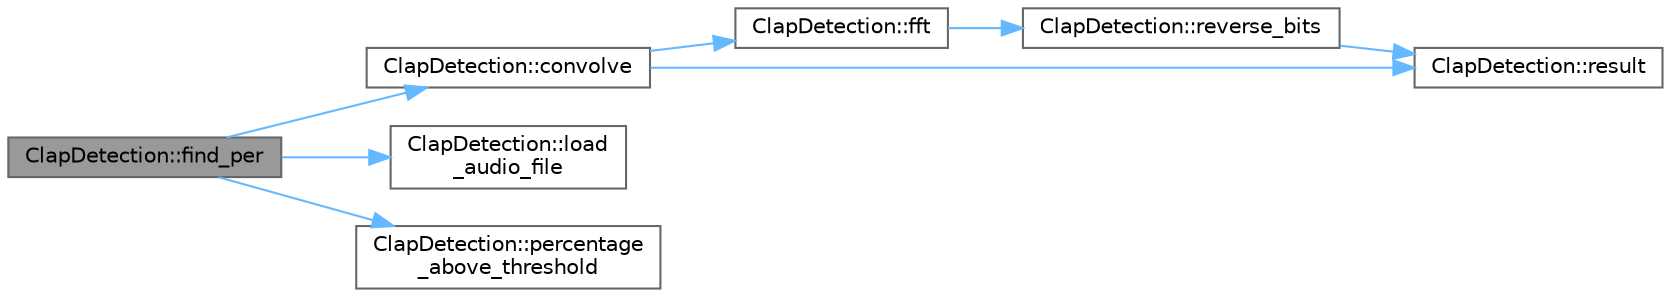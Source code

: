 digraph "ClapDetection::find_per"
{
 // LATEX_PDF_SIZE
  bgcolor="transparent";
  edge [fontname=Helvetica,fontsize=10,labelfontname=Helvetica,labelfontsize=10];
  node [fontname=Helvetica,fontsize=10,shape=box,height=0.2,width=0.4];
  rankdir="LR";
  Node1 [label="ClapDetection::find_per",height=0.2,width=0.4,color="gray40", fillcolor="grey60", style="filled", fontcolor="black",tooltip=" "];
  Node1 -> Node2 [color="steelblue1",style="solid"];
  Node2 [label="ClapDetection::convolve",height=0.2,width=0.4,color="grey40", fillcolor="white", style="filled",URL="$class_clap_detection.html#a71206899c9fbc9e7687d3305beeb15cc",tooltip=" "];
  Node2 -> Node3 [color="steelblue1",style="solid"];
  Node3 [label="ClapDetection::fft",height=0.2,width=0.4,color="grey40", fillcolor="white", style="filled",URL="$class_clap_detection.html#a457a526ff1d5c5d9cef68b62f4f6a0aa",tooltip=" "];
  Node3 -> Node4 [color="steelblue1",style="solid"];
  Node4 [label="ClapDetection::reverse_bits",height=0.2,width=0.4,color="grey40", fillcolor="white", style="filled",URL="$class_clap_detection.html#ae3b186d18ddec06fc0d88821fe78dccc",tooltip=" "];
  Node4 -> Node5 [color="steelblue1",style="solid"];
  Node5 [label="ClapDetection::result",height=0.2,width=0.4,color="grey40", fillcolor="white", style="filled",URL="$class_clap_detection.html#a3d70aed7d269a7aa9fdd099a7b2334da",tooltip=" "];
  Node2 -> Node5 [color="steelblue1",style="solid"];
  Node1 -> Node6 [color="steelblue1",style="solid"];
  Node6 [label="ClapDetection::load\l_audio_file",height=0.2,width=0.4,color="grey40", fillcolor="white", style="filled",URL="$class_clap_detection.html#a955c7cf2960391a7af5309db688356e6",tooltip=" "];
  Node1 -> Node7 [color="steelblue1",style="solid"];
  Node7 [label="ClapDetection::percentage\l_above_threshold",height=0.2,width=0.4,color="grey40", fillcolor="white", style="filled",URL="$class_clap_detection.html#a4a303e4a95761d63c8348838c6c580bf",tooltip=" "];
}

